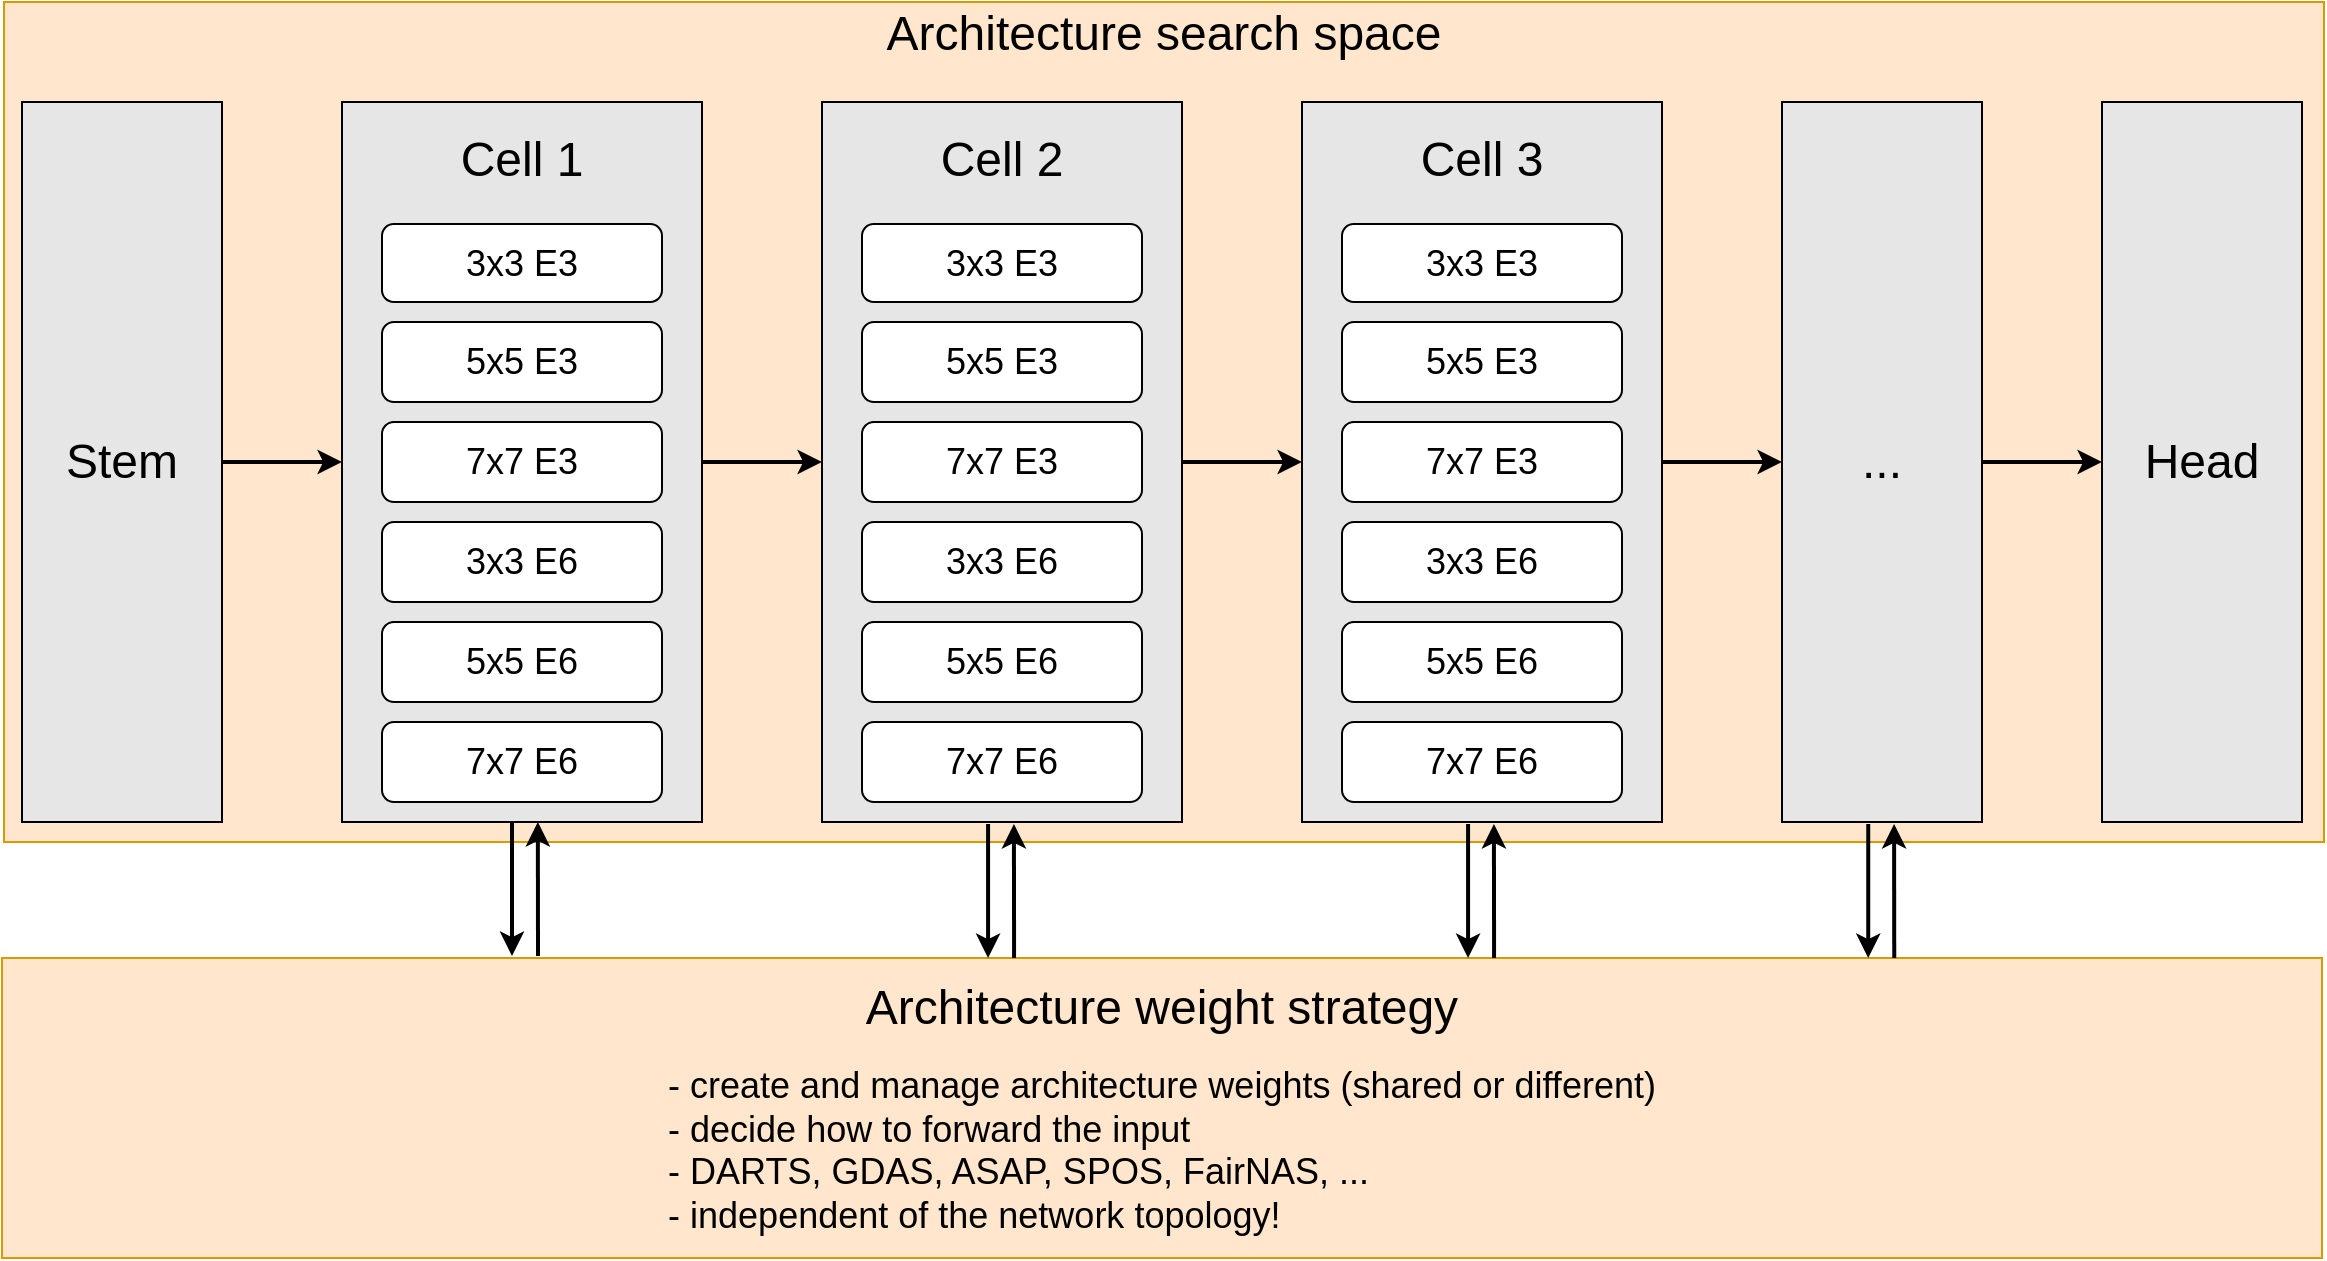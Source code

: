 <mxfile version="13.3.5" type="device"><diagram id="6I0OCvxSQrVGMHxT2VVA" name="Page-1"><mxGraphModel dx="1422" dy="972" grid="1" gridSize="10" guides="1" tooltips="1" connect="1" arrows="1" fold="1" page="1" pageScale="1" pageWidth="850" pageHeight="1100" math="0" shadow="0"><root><mxCell id="0"/><mxCell id="1" parent="0"/><mxCell id="WwD4Pw4nufLQ30G0H-lL-41" value="&lt;font&gt;&lt;span style=&quot;font-size: 24px&quot;&gt;Architecture search space&lt;/span&gt;&lt;font style=&quot;font-size: 12px&quot;&gt;&lt;br&gt;&lt;br&gt;&lt;br&gt;&lt;br&gt;&lt;br&gt;&lt;br&gt;&lt;br&gt;&lt;br&gt;&lt;br&gt;&lt;br&gt;&lt;br&gt;&lt;br&gt;&lt;br&gt;&lt;/font&gt;&lt;br&gt;&lt;br&gt;&lt;br&gt;&lt;br&gt;&lt;br&gt;&lt;br&gt;&lt;br&gt;&lt;br&gt;&lt;br&gt;&lt;br&gt;&lt;br&gt;&lt;br&gt;&lt;br&gt;&lt;br&gt;&lt;br&gt;&lt;/font&gt;" style="rounded=0;whiteSpace=wrap;html=1;fillColor=#ffe6cc;strokeColor=#d79b00;" parent="1" vertex="1"><mxGeometry x="231" y="100" width="1160" height="420" as="geometry"/></mxCell><mxCell id="T9Tqi0G2OAHeQG4GHFQW-35" value="&lt;font style=&quot;font-size: 24px&quot;&gt;Cell 1&lt;br&gt;&lt;/font&gt;&lt;br&gt;&lt;br&gt;&lt;br&gt;&lt;br&gt;&lt;br&gt;&lt;br&gt;&lt;br&gt;&lt;br&gt;&lt;br&gt;&lt;br&gt;&lt;br&gt;&lt;br&gt;&lt;br&gt;&lt;br&gt;&lt;br&gt;&lt;br&gt;&lt;br&gt;&lt;br&gt;&lt;br&gt;&lt;br&gt;&lt;br&gt;" style="rounded=0;whiteSpace=wrap;html=1;fillColor=#E6E6E6;" parent="1" vertex="1"><mxGeometry x="400" y="150" width="180" height="360" as="geometry"/></mxCell><mxCell id="T9Tqi0G2OAHeQG4GHFQW-36" value="&lt;span style=&quot;font-size: 18px&quot;&gt;3x3 E3&lt;/span&gt;" style="rounded=1;whiteSpace=wrap;html=1;" parent="1" vertex="1"><mxGeometry x="420" y="211" width="140" height="39" as="geometry"/></mxCell><mxCell id="T9Tqi0G2OAHeQG4GHFQW-37" value="&lt;span style=&quot;font-size: 18px&quot;&gt;5x5 E3&lt;/span&gt;" style="rounded=1;whiteSpace=wrap;html=1;" parent="1" vertex="1"><mxGeometry x="420" y="260" width="140" height="40" as="geometry"/></mxCell><mxCell id="T9Tqi0G2OAHeQG4GHFQW-38" value="&lt;span style=&quot;font-size: 18px&quot;&gt;7x7 E3&lt;/span&gt;" style="rounded=1;whiteSpace=wrap;html=1;" parent="1" vertex="1"><mxGeometry x="420" y="310" width="140" height="40" as="geometry"/></mxCell><mxCell id="T9Tqi0G2OAHeQG4GHFQW-39" value="&lt;span style=&quot;font-size: 18px&quot;&gt;3x3 E6&lt;br&gt;&lt;/span&gt;" style="rounded=1;whiteSpace=wrap;html=1;" parent="1" vertex="1"><mxGeometry x="420" y="360" width="140" height="40" as="geometry"/></mxCell><mxCell id="T9Tqi0G2OAHeQG4GHFQW-40" value="&lt;span style=&quot;font-size: 18px&quot;&gt;5x5 E6&lt;/span&gt;" style="rounded=1;whiteSpace=wrap;html=1;" parent="1" vertex="1"><mxGeometry x="420" y="410" width="140" height="40" as="geometry"/></mxCell><mxCell id="T9Tqi0G2OAHeQG4GHFQW-49" value="&lt;font style=&quot;font-size: 24px&quot;&gt;Stem&lt;/font&gt;" style="rounded=0;whiteSpace=wrap;html=1;fillColor=#E6E6E6;" parent="1" vertex="1"><mxGeometry x="240" y="150" width="100" height="360" as="geometry"/></mxCell><mxCell id="T9Tqi0G2OAHeQG4GHFQW-50" value="" style="endArrow=classic;html=1;exitX=0.25;exitY=1;exitDx=0;exitDy=0;strokeWidth=2;" parent="1" edge="1"><mxGeometry width="50" height="50" relative="1" as="geometry"><mxPoint x="485" y="510" as="sourcePoint"/><mxPoint x="485" y="577" as="targetPoint"/></mxGeometry></mxCell><mxCell id="T9Tqi0G2OAHeQG4GHFQW-51" value="&lt;span style=&quot;font-size: 24px&quot;&gt;Head&lt;/span&gt;" style="rounded=0;whiteSpace=wrap;html=1;fillColor=#E6E6E6;" parent="1" vertex="1"><mxGeometry x="1280" y="150" width="100" height="360" as="geometry"/></mxCell><mxCell id="T9Tqi0G2OAHeQG4GHFQW-52" value="&lt;font style=&quot;font-size: 24px&quot;&gt;...&lt;/font&gt;" style="rounded=0;whiteSpace=wrap;html=1;fillColor=#E6E6E6;" parent="1" vertex="1"><mxGeometry x="1120" y="150" width="100" height="360" as="geometry"/></mxCell><mxCell id="T9Tqi0G2OAHeQG4GHFQW-53" value="" style="endArrow=classic;html=1;exitX=1;exitY=0.5;exitDx=0;exitDy=0;entryX=0;entryY=0.5;entryDx=0;entryDy=0;strokeWidth=2;" parent="1" target="T9Tqi0G2OAHeQG4GHFQW-52" edge="1"><mxGeometry width="50" height="50" relative="1" as="geometry"><mxPoint x="1060" y="330" as="sourcePoint"/><mxPoint x="910" y="251" as="targetPoint"/></mxGeometry></mxCell><mxCell id="T9Tqi0G2OAHeQG4GHFQW-54" value="" style="endArrow=classic;html=1;exitX=1;exitY=0.5;exitDx=0;exitDy=0;entryX=0;entryY=0.5;entryDx=0;entryDy=0;strokeWidth=2;" parent="1" source="T9Tqi0G2OAHeQG4GHFQW-52" target="T9Tqi0G2OAHeQG4GHFQW-51" edge="1"><mxGeometry width="50" height="50" relative="1" as="geometry"><mxPoint x="1050" y="251" as="sourcePoint"/><mxPoint x="1130" y="390" as="targetPoint"/></mxGeometry></mxCell><mxCell id="WwD4Pw4nufLQ30G0H-lL-4" value="&lt;span style=&quot;font-size: 18px&quot;&gt;7x7 E6&lt;/span&gt;" style="rounded=1;whiteSpace=wrap;html=1;" parent="1" vertex="1"><mxGeometry x="420" y="460" width="140" height="40" as="geometry"/></mxCell><mxCell id="WwD4Pw4nufLQ30G0H-lL-7" value="&lt;font&gt;&lt;span style=&quot;font-size: 24px&quot;&gt;Architecture weight strategy&lt;/span&gt;&lt;br&gt;&lt;div style=&quot;text-align: left&quot;&gt;&lt;span&gt;&lt;font style=&quot;font-size: 6px&quot;&gt;&lt;br&gt;&lt;/font&gt;&lt;/span&gt;&lt;/div&gt;&lt;div style=&quot;text-align: left&quot;&gt;&lt;span&gt;&lt;font style=&quot;font-size: 18px&quot;&gt;- create and manage architecture weights (shared or different)&lt;/font&gt;&lt;/span&gt;&lt;/div&gt;&lt;div style=&quot;text-align: left&quot;&gt;&lt;span&gt;&lt;font style=&quot;font-size: 18px&quot;&gt;- decide how to forward the input&lt;/font&gt;&lt;/span&gt;&lt;/div&gt;&lt;div style=&quot;text-align: left&quot;&gt;&lt;span&gt;&lt;font style=&quot;font-size: 18px&quot;&gt;- DARTS, GDAS, ASAP, SPOS, FairNAS, ...&lt;/font&gt;&lt;/span&gt;&lt;/div&gt;&lt;div style=&quot;text-align: left&quot;&gt;&lt;span&gt;&lt;font style=&quot;font-size: 18px&quot;&gt;- independent of the network topology!&lt;/font&gt;&lt;/span&gt;&lt;/div&gt;&lt;/font&gt;" style="rounded=0;whiteSpace=wrap;html=1;fillColor=#ffe6cc;strokeColor=#d79b00;" parent="1" vertex="1"><mxGeometry x="230" y="578" width="1160" height="150" as="geometry"/></mxCell><mxCell id="WwD4Pw4nufLQ30G0H-lL-8" value="" style="endArrow=classic;html=1;strokeWidth=2;entryX=0.544;entryY=1;entryDx=0;entryDy=0;entryPerimeter=0;" parent="1" target="T9Tqi0G2OAHeQG4GHFQW-35" edge="1"><mxGeometry width="50" height="50" relative="1" as="geometry"><mxPoint x="498" y="577" as="sourcePoint"/><mxPoint x="530" y="550" as="targetPoint"/></mxGeometry></mxCell><mxCell id="WwD4Pw4nufLQ30G0H-lL-9" value="" style="endArrow=classic;html=1;exitX=1;exitY=0.5;exitDx=0;exitDy=0;strokeWidth=2;" parent="1" source="T9Tqi0G2OAHeQG4GHFQW-49" edge="1"><mxGeometry width="50" height="50" relative="1" as="geometry"><mxPoint x="590" y="340" as="sourcePoint"/><mxPoint x="400" y="330" as="targetPoint"/></mxGeometry></mxCell><mxCell id="WwD4Pw4nufLQ30G0H-lL-10" value="&lt;font style=&quot;font-size: 24px&quot;&gt;Cell 2&lt;br&gt;&lt;/font&gt;&lt;br&gt;&lt;br&gt;&lt;br&gt;&lt;br&gt;&lt;br&gt;&lt;br&gt;&lt;br&gt;&lt;br&gt;&lt;br&gt;&lt;br&gt;&lt;br&gt;&lt;br&gt;&lt;br&gt;&lt;br&gt;&lt;br&gt;&lt;br&gt;&lt;br&gt;&lt;br&gt;&lt;br&gt;&lt;br&gt;&lt;br&gt;" style="rounded=0;whiteSpace=wrap;html=1;fillColor=#E6E6E6;" parent="1" vertex="1"><mxGeometry x="640" y="150" width="180" height="360" as="geometry"/></mxCell><mxCell id="WwD4Pw4nufLQ30G0H-lL-11" value="&lt;span style=&quot;font-size: 18px&quot;&gt;3x3 E3&lt;/span&gt;" style="rounded=1;whiteSpace=wrap;html=1;" parent="1" vertex="1"><mxGeometry x="660" y="211" width="140" height="39" as="geometry"/></mxCell><mxCell id="WwD4Pw4nufLQ30G0H-lL-12" value="&lt;span style=&quot;font-size: 18px&quot;&gt;5x5 E3&lt;/span&gt;" style="rounded=1;whiteSpace=wrap;html=1;" parent="1" vertex="1"><mxGeometry x="660" y="260" width="140" height="40" as="geometry"/></mxCell><mxCell id="WwD4Pw4nufLQ30G0H-lL-13" value="&lt;span style=&quot;font-size: 18px&quot;&gt;7x7 E3&lt;/span&gt;" style="rounded=1;whiteSpace=wrap;html=1;" parent="1" vertex="1"><mxGeometry x="660" y="310" width="140" height="40" as="geometry"/></mxCell><mxCell id="WwD4Pw4nufLQ30G0H-lL-14" value="&lt;span style=&quot;font-size: 18px&quot;&gt;3x3 E6&lt;br&gt;&lt;/span&gt;" style="rounded=1;whiteSpace=wrap;html=1;" parent="1" vertex="1"><mxGeometry x="660" y="360" width="140" height="40" as="geometry"/></mxCell><mxCell id="WwD4Pw4nufLQ30G0H-lL-15" value="&lt;span style=&quot;font-size: 18px&quot;&gt;5x5 E6&lt;/span&gt;" style="rounded=1;whiteSpace=wrap;html=1;" parent="1" vertex="1"><mxGeometry x="660" y="410" width="140" height="40" as="geometry"/></mxCell><mxCell id="WwD4Pw4nufLQ30G0H-lL-16" value="&lt;span style=&quot;font-size: 18px&quot;&gt;7x7 E6&lt;/span&gt;" style="rounded=1;whiteSpace=wrap;html=1;" parent="1" vertex="1"><mxGeometry x="660" y="460" width="140" height="40" as="geometry"/></mxCell><mxCell id="WwD4Pw4nufLQ30G0H-lL-17" value="" style="endArrow=classic;html=1;exitX=1;exitY=0.5;exitDx=0;exitDy=0;strokeWidth=2;" parent="1" edge="1"><mxGeometry width="50" height="50" relative="1" as="geometry"><mxPoint x="580" y="330" as="sourcePoint"/><mxPoint x="640" y="330" as="targetPoint"/></mxGeometry></mxCell><mxCell id="WwD4Pw4nufLQ30G0H-lL-18" value="" style="endArrow=classic;html=1;exitX=0.25;exitY=1;exitDx=0;exitDy=0;strokeWidth=2;" parent="1" edge="1"><mxGeometry width="50" height="50" relative="1" as="geometry"><mxPoint x="723.04" y="511" as="sourcePoint"/><mxPoint x="723.04" y="578" as="targetPoint"/></mxGeometry></mxCell><mxCell id="WwD4Pw4nufLQ30G0H-lL-19" value="" style="endArrow=classic;html=1;strokeWidth=2;entryX=0.544;entryY=1;entryDx=0;entryDy=0;entryPerimeter=0;" parent="1" edge="1"><mxGeometry width="50" height="50" relative="1" as="geometry"><mxPoint x="736.04" y="578" as="sourcePoint"/><mxPoint x="735.96" y="511" as="targetPoint"/></mxGeometry></mxCell><mxCell id="WwD4Pw4nufLQ30G0H-lL-29" value="&lt;font style=&quot;font-size: 24px&quot;&gt;Cell 3&lt;br&gt;&lt;/font&gt;&lt;br&gt;&lt;br&gt;&lt;br&gt;&lt;br&gt;&lt;br&gt;&lt;br&gt;&lt;br&gt;&lt;br&gt;&lt;br&gt;&lt;br&gt;&lt;br&gt;&lt;br&gt;&lt;br&gt;&lt;br&gt;&lt;br&gt;&lt;br&gt;&lt;br&gt;&lt;br&gt;&lt;br&gt;&lt;br&gt;&lt;br&gt;" style="rounded=0;whiteSpace=wrap;html=1;fillColor=#E6E6E6;" parent="1" vertex="1"><mxGeometry x="880" y="150" width="180" height="360" as="geometry"/></mxCell><mxCell id="WwD4Pw4nufLQ30G0H-lL-30" value="&lt;span style=&quot;font-size: 18px&quot;&gt;3x3 E3&lt;/span&gt;" style="rounded=1;whiteSpace=wrap;html=1;" parent="1" vertex="1"><mxGeometry x="900" y="211" width="140" height="39" as="geometry"/></mxCell><mxCell id="WwD4Pw4nufLQ30G0H-lL-31" value="&lt;span style=&quot;font-size: 18px&quot;&gt;5x5 E3&lt;/span&gt;" style="rounded=1;whiteSpace=wrap;html=1;" parent="1" vertex="1"><mxGeometry x="900" y="260" width="140" height="40" as="geometry"/></mxCell><mxCell id="WwD4Pw4nufLQ30G0H-lL-32" value="&lt;span style=&quot;font-size: 18px&quot;&gt;7x7 E3&lt;/span&gt;" style="rounded=1;whiteSpace=wrap;html=1;" parent="1" vertex="1"><mxGeometry x="900" y="310" width="140" height="40" as="geometry"/></mxCell><mxCell id="WwD4Pw4nufLQ30G0H-lL-33" value="&lt;span style=&quot;font-size: 18px&quot;&gt;3x3 E6&lt;br&gt;&lt;/span&gt;" style="rounded=1;whiteSpace=wrap;html=1;" parent="1" vertex="1"><mxGeometry x="900" y="360" width="140" height="40" as="geometry"/></mxCell><mxCell id="WwD4Pw4nufLQ30G0H-lL-34" value="&lt;span style=&quot;font-size: 18px&quot;&gt;5x5 E6&lt;/span&gt;" style="rounded=1;whiteSpace=wrap;html=1;" parent="1" vertex="1"><mxGeometry x="900" y="410" width="140" height="40" as="geometry"/></mxCell><mxCell id="WwD4Pw4nufLQ30G0H-lL-35" value="&lt;span style=&quot;font-size: 18px&quot;&gt;7x7 E6&lt;/span&gt;" style="rounded=1;whiteSpace=wrap;html=1;" parent="1" vertex="1"><mxGeometry x="900" y="460" width="140" height="40" as="geometry"/></mxCell><mxCell id="WwD4Pw4nufLQ30G0H-lL-36" value="" style="endArrow=classic;html=1;exitX=1;exitY=0.5;exitDx=0;exitDy=0;strokeWidth=2;" parent="1" edge="1"><mxGeometry width="50" height="50" relative="1" as="geometry"><mxPoint x="820" y="330" as="sourcePoint"/><mxPoint x="880" y="330" as="targetPoint"/></mxGeometry></mxCell><mxCell id="WwD4Pw4nufLQ30G0H-lL-37" value="" style="endArrow=classic;html=1;exitX=0.25;exitY=1;exitDx=0;exitDy=0;strokeWidth=2;" parent="1" edge="1"><mxGeometry width="50" height="50" relative="1" as="geometry"><mxPoint x="963.04" y="511" as="sourcePoint"/><mxPoint x="963.04" y="578" as="targetPoint"/></mxGeometry></mxCell><mxCell id="WwD4Pw4nufLQ30G0H-lL-38" value="" style="endArrow=classic;html=1;strokeWidth=2;entryX=0.544;entryY=1;entryDx=0;entryDy=0;entryPerimeter=0;" parent="1" edge="1"><mxGeometry width="50" height="50" relative="1" as="geometry"><mxPoint x="976.04" y="578" as="sourcePoint"/><mxPoint x="975.96" y="511" as="targetPoint"/></mxGeometry></mxCell><mxCell id="WwD4Pw4nufLQ30G0H-lL-39" value="" style="endArrow=classic;html=1;exitX=0.25;exitY=1;exitDx=0;exitDy=0;strokeWidth=2;" parent="1" edge="1"><mxGeometry width="50" height="50" relative="1" as="geometry"><mxPoint x="1163.12" y="511" as="sourcePoint"/><mxPoint x="1163.12" y="578" as="targetPoint"/></mxGeometry></mxCell><mxCell id="WwD4Pw4nufLQ30G0H-lL-40" value="" style="endArrow=classic;html=1;strokeWidth=2;entryX=0.544;entryY=1;entryDx=0;entryDy=0;entryPerimeter=0;" parent="1" edge="1"><mxGeometry width="50" height="50" relative="1" as="geometry"><mxPoint x="1176.12" y="578" as="sourcePoint"/><mxPoint x="1176.04" y="511" as="targetPoint"/></mxGeometry></mxCell></root></mxGraphModel></diagram></mxfile>
